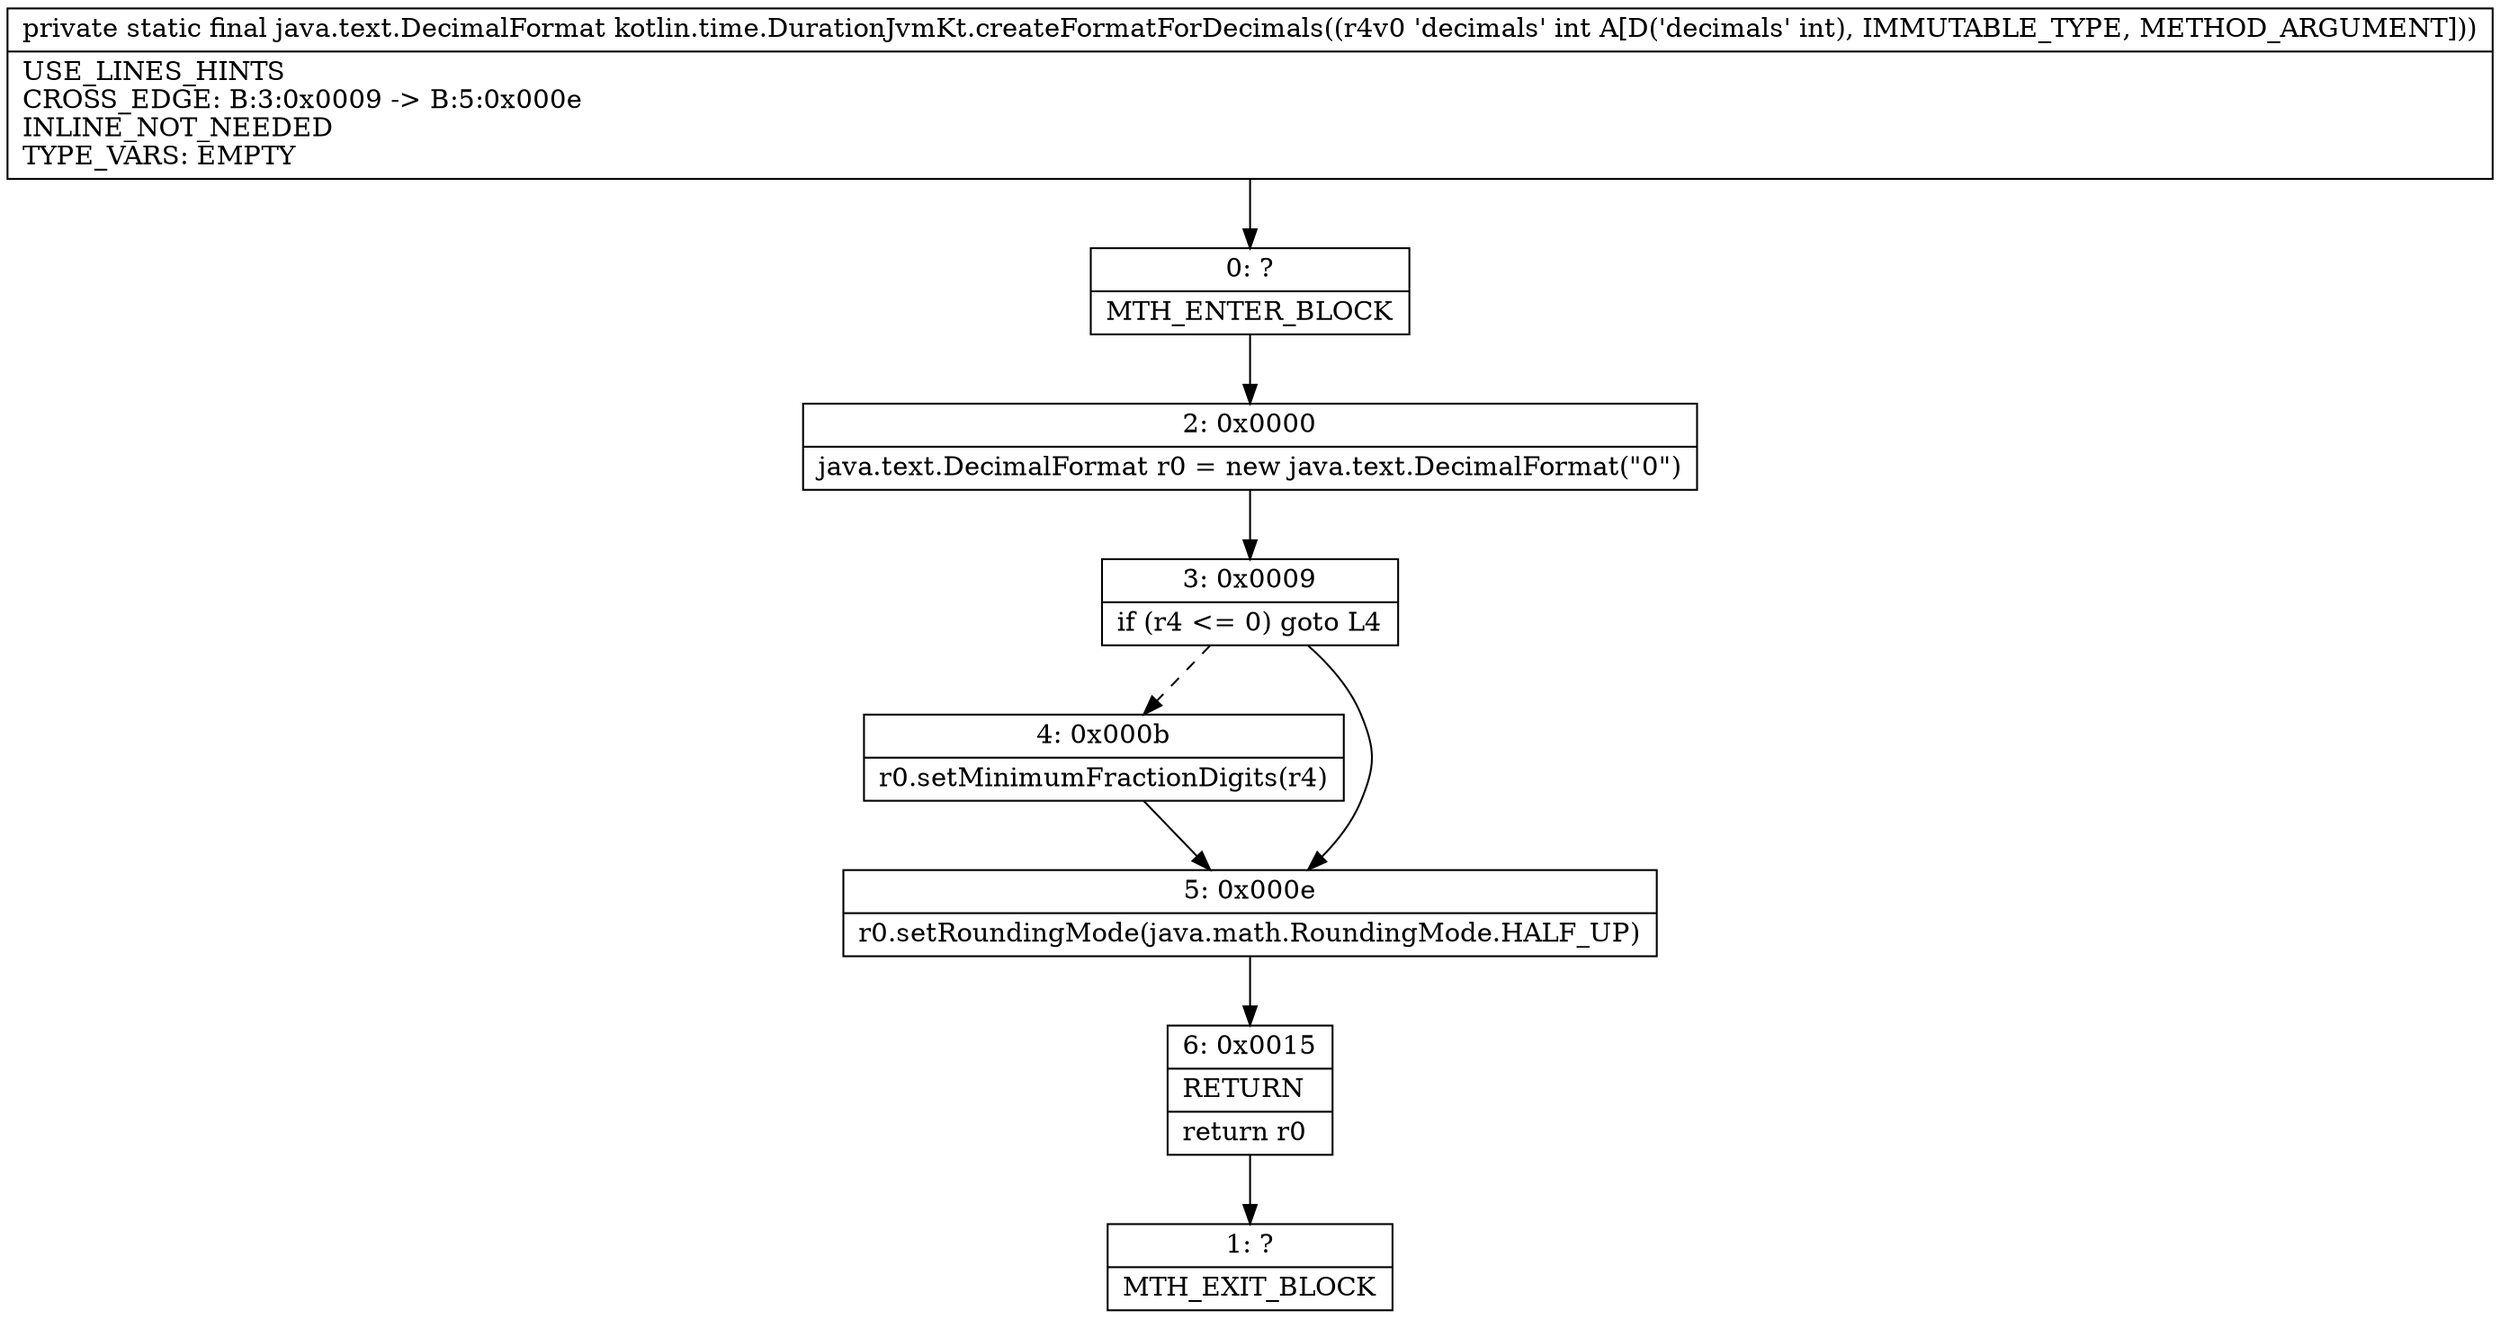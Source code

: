 digraph "CFG forkotlin.time.DurationJvmKt.createFormatForDecimals(I)Ljava\/text\/DecimalFormat;" {
Node_0 [shape=record,label="{0\:\ ?|MTH_ENTER_BLOCK\l}"];
Node_2 [shape=record,label="{2\:\ 0x0000|java.text.DecimalFormat r0 = new java.text.DecimalFormat(\"0\")\l}"];
Node_3 [shape=record,label="{3\:\ 0x0009|if (r4 \<= 0) goto L4\l}"];
Node_4 [shape=record,label="{4\:\ 0x000b|r0.setMinimumFractionDigits(r4)\l}"];
Node_5 [shape=record,label="{5\:\ 0x000e|r0.setRoundingMode(java.math.RoundingMode.HALF_UP)\l}"];
Node_6 [shape=record,label="{6\:\ 0x0015|RETURN\l|return r0\l}"];
Node_1 [shape=record,label="{1\:\ ?|MTH_EXIT_BLOCK\l}"];
MethodNode[shape=record,label="{private static final java.text.DecimalFormat kotlin.time.DurationJvmKt.createFormatForDecimals((r4v0 'decimals' int A[D('decimals' int), IMMUTABLE_TYPE, METHOD_ARGUMENT]))  | USE_LINES_HINTS\lCROSS_EDGE: B:3:0x0009 \-\> B:5:0x000e\lINLINE_NOT_NEEDED\lTYPE_VARS: EMPTY\l}"];
MethodNode -> Node_0;Node_0 -> Node_2;
Node_2 -> Node_3;
Node_3 -> Node_4[style=dashed];
Node_3 -> Node_5;
Node_4 -> Node_5;
Node_5 -> Node_6;
Node_6 -> Node_1;
}

